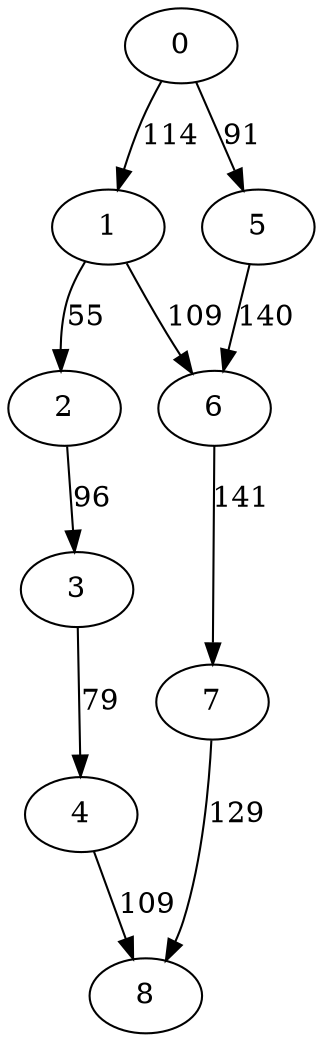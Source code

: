 digraph t10p2r5_6 {
0 -> 1 [ label = 114 ];
0 -> 5 [ label = 91 ];
1 -> 2 [ label = 55 ];
1 -> 6 [ label = 109 ];
2 -> 3 [ label = 96 ];
3 -> 4 [ label = 79 ];
4 -> 8 [ label = 109 ];
5 -> 6 [ label = 140 ];
6 -> 7 [ label = 141 ];
7 -> 8 [ label = 129 ];
 }

